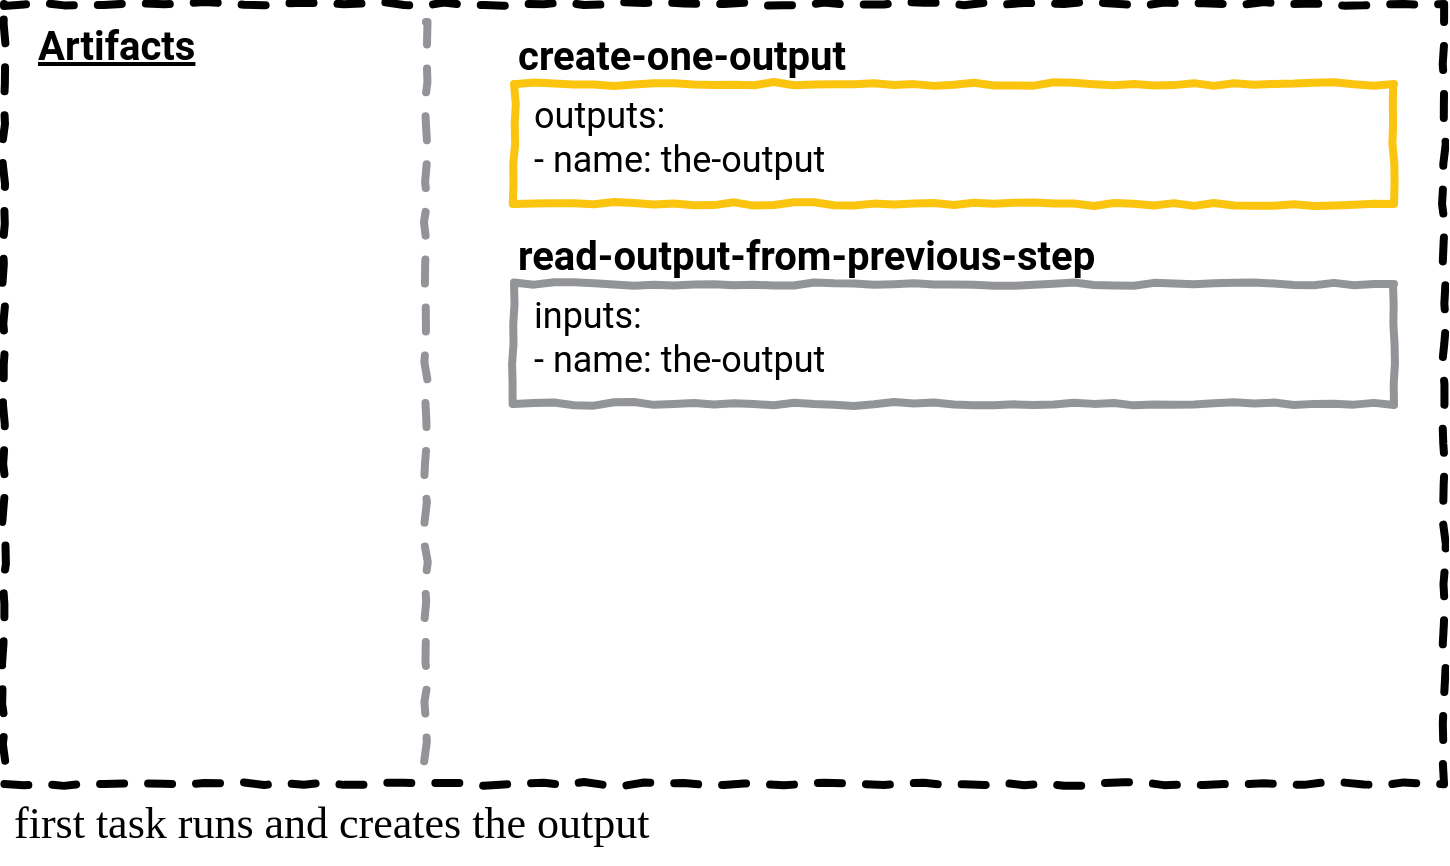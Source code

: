 <mxfile version="13.0.3" type="device" pages="4"><diagram id="9t1ggBxOnCQHxcBDeTWR" name="01"><mxGraphModel dx="737" dy="669" grid="1" gridSize="10" guides="1" tooltips="1" connect="1" arrows="1" fold="1" page="1" pageScale="1" pageWidth="850" pageHeight="1100" math="0" shadow="0" extFonts="Roboto^https://fonts.googleapis.com/css?family=Roboto|Patrick Hand^https://fonts.googleapis.com/css?family=Patrick+Hand"><root><mxCell id="0"/><mxCell id="2QSZ0C084v6sTxYEn1Su-6" value="Untitled Layer" parent="0"/><mxCell id="2QSZ0C084v6sTxYEn1Su-1" value="" style="whiteSpace=wrap;html=1;dashed=1;strokeWidth=4;comic=1;fillColor=none;spacing=2;" parent="2QSZ0C084v6sTxYEn1Su-6" vertex="1"><mxGeometry x="65" y="320" width="720" height="390" as="geometry"/></mxCell><mxCell id="2QSZ0C084v6sTxYEn1Su-10" value="first task runs and creates the output" style="text;html=1;strokeColor=none;fillColor=none;align=left;verticalAlign=middle;whiteSpace=wrap;rounded=0;comic=1;fontFamily=Patrick Hand;FType=g;fontSize=22;" parent="2QSZ0C084v6sTxYEn1Su-6" vertex="1"><mxGeometry x="68" y="710" width="715" height="40" as="geometry"/></mxCell><mxCell id="2QSZ0C084v6sTxYEn1Su-18" value="" style="group;comic=0;" parent="2QSZ0C084v6sTxYEn1Su-6" vertex="1" connectable="0"><mxGeometry x="320" y="360" width="440" height="60" as="geometry"/></mxCell><mxCell id="2QSZ0C084v6sTxYEn1Su-12" value="&lt;b&gt;create-one-output&lt;br&gt;&lt;/b&gt;" style="rounded=0;whiteSpace=wrap;html=1;comic=1;strokeWidth=4;fillColor=none;fontFamily=Roboto;fontSize=20;align=left;labelPosition=center;verticalLabelPosition=top;verticalAlign=bottom;strokeColor=#FBC40F;" parent="2QSZ0C084v6sTxYEn1Su-18" vertex="1"><mxGeometry width="440" height="60" as="geometry"/></mxCell><mxCell id="2QSZ0C084v6sTxYEn1Su-17" value="outputs:&lt;br&gt;- name: the-output" style="text;strokeColor=none;fillColor=none;align=left;verticalAlign=top;rounded=0;comic=1;fontFamily=Roboto;fontSize=18;spacing=0;labelPosition=center;verticalLabelPosition=middle;html=1;" parent="2QSZ0C084v6sTxYEn1Su-18" vertex="1"><mxGeometry x="10" width="190" height="60" as="geometry"/></mxCell><mxCell id="2QSZ0C084v6sTxYEn1Su-19" value="" style="group" parent="2QSZ0C084v6sTxYEn1Su-6" vertex="1" connectable="0"><mxGeometry x="320" y="460" width="440" height="60" as="geometry"/></mxCell><mxCell id="2QSZ0C084v6sTxYEn1Su-20" value="&lt;b&gt;read-output-from-previous-step&lt;br&gt;&lt;/b&gt;" style="rounded=0;whiteSpace=wrap;html=1;comic=1;strokeWidth=4;fillColor=none;fontFamily=Roboto;fontSize=20;align=left;labelPosition=center;verticalLabelPosition=top;verticalAlign=bottom;strokeColor=#929497;" parent="2QSZ0C084v6sTxYEn1Su-19" vertex="1"><mxGeometry width="440" height="60" as="geometry"/></mxCell><mxCell id="2QSZ0C084v6sTxYEn1Su-21" value="inputs:&lt;br&gt;- name: the-output" style="text;strokeColor=none;fillColor=none;align=left;verticalAlign=top;rounded=0;comic=1;fontFamily=Roboto;fontSize=18;spacing=0;labelPosition=center;verticalLabelPosition=middle;html=1;" parent="2QSZ0C084v6sTxYEn1Su-19" vertex="1"><mxGeometry x="10" width="190" height="60" as="geometry"/></mxCell><mxCell id="5yH4p8zWgpjLe0zDlxVh-1" value="Artifacts" style="text;html=1;strokeColor=none;fillColor=none;align=left;verticalAlign=middle;whiteSpace=wrap;rounded=0;comic=1;fontStyle=5;fontFamily=Roboto;FType=g;fontSize=20;" parent="2QSZ0C084v6sTxYEn1Su-6" vertex="1"><mxGeometry x="80" y="330" width="90" height="20" as="geometry"/></mxCell><mxCell id="2QSZ0C084v6sTxYEn1Su-5" value="" style="endArrow=none;dashed=1;html=1;strokeWidth=4;comic=1;anchorPointDirection=0;exitX=0.293;exitY=0;exitDx=0;exitDy=0;exitPerimeter=0;strokeColor=#929497;" parent="2QSZ0C084v6sTxYEn1Su-6" edge="1"><mxGeometry width="50" height="50" relative="1" as="geometry"><mxPoint x="275.96" y="329" as="sourcePoint"/><mxPoint x="276" y="709" as="targetPoint"/></mxGeometry></mxCell></root></mxGraphModel></diagram><diagram name="02" id="ijevLwPjUynzo4g1D8LV"><mxGraphModel dx="737" dy="669" grid="1" gridSize="10" guides="1" tooltips="1" connect="1" arrows="1" fold="1" page="0" pageScale="1" pageWidth="850" pageHeight="1100" math="0" shadow="0" extFonts="Roboto^https://fonts.googleapis.com/css?family=Roboto|Patrick Hand^https://fonts.googleapis.com/css?family=Patrick+Hand"><root><mxCell id="WFtFuV8_gUr-GJvcbbG4-0"/><mxCell id="WFtFuV8_gUr-GJvcbbG4-4" value="Untitled Layer" parent="WFtFuV8_gUr-GJvcbbG4-0"/><mxCell id="WFtFuV8_gUr-GJvcbbG4-2" value="" style="whiteSpace=wrap;html=1;dashed=1;strokeWidth=4;comic=1;fillColor=none;spacing=2;" parent="WFtFuV8_gUr-GJvcbbG4-4" vertex="1"><mxGeometry x="65" y="320" width="720" height="390" as="geometry"/></mxCell><mxCell id="WFtFuV8_gUr-GJvcbbG4-6" value="first task completes, output is saved as an artifact" style="text;html=1;strokeColor=none;fillColor=none;align=left;verticalAlign=middle;whiteSpace=wrap;rounded=0;comic=1;fontFamily=Patrick Hand;FType=g;fontSize=22;" parent="WFtFuV8_gUr-GJvcbbG4-4" vertex="1"><mxGeometry x="70" y="710" width="710" height="40" as="geometry"/></mxCell><mxCell id="WFtFuV8_gUr-GJvcbbG4-7" value="Artifacts" style="text;html=1;strokeColor=none;fillColor=none;align=left;verticalAlign=middle;whiteSpace=wrap;rounded=0;comic=1;fontStyle=5;fontFamily=Roboto;FType=g;fontSize=20;" parent="WFtFuV8_gUr-GJvcbbG4-4" vertex="1"><mxGeometry x="80" y="330" width="90" height="20" as="geometry"/></mxCell><mxCell id="WFtFuV8_gUr-GJvcbbG4-8" value="" style="group" parent="WFtFuV8_gUr-GJvcbbG4-4" vertex="1" connectable="0"><mxGeometry x="80" y="360" width="160" height="130" as="geometry"/></mxCell><mxCell id="WFtFuV8_gUr-GJvcbbG4-9" value="" style="shape=card;whiteSpace=wrap;html=1;comic=1;strokeWidth=2;fillColor=none;direction=south;" parent="WFtFuV8_gUr-GJvcbbG4-8" vertex="1"><mxGeometry width="160" height="60" as="geometry"/></mxCell><mxCell id="WFtFuV8_gUr-GJvcbbG4-10" value="the-output" style="text;html=1;strokeColor=none;fillColor=none;align=left;verticalAlign=middle;whiteSpace=wrap;rounded=0;comic=1;fontFamily=Roboto;fontSize=20;fontStyle=1" parent="WFtFuV8_gUr-GJvcbbG4-8" vertex="1"><mxGeometry x="4" y="3" width="126" height="20" as="geometry"/></mxCell><mxCell id="WFtFuV8_gUr-GJvcbbG4-11" value="./file" style="text;html=1;strokeColor=none;fillColor=none;align=center;verticalAlign=middle;whiteSpace=wrap;rounded=0;comic=1;fontFamily=Roboto;fontSize=18;" parent="WFtFuV8_gUr-GJvcbbG4-8" vertex="1"><mxGeometry x="4" y="32" width="40" height="20" as="geometry"/></mxCell><mxCell id="WFtFuV8_gUr-GJvcbbG4-12" value="" style="endArrow=none;html=1;strokeColor=#000000;strokeWidth=2;fontFamily=Roboto;fontSize=18;exitX=0.5;exitY=1;exitDx=0;exitDy=0;exitPerimeter=0;anchorPointDirection=0;" parent="WFtFuV8_gUr-GJvcbbG4-8" source="WFtFuV8_gUr-GJvcbbG4-9" edge="1"><mxGeometry width="50" height="50" relative="1" as="geometry"><mxPoint x="110" y="80" as="sourcePoint"/><mxPoint x="160" y="30" as="targetPoint"/></mxGeometry></mxCell><mxCell id="WFtFuV8_gUr-GJvcbbG4-13" value="" style="group;comic=0;" parent="WFtFuV8_gUr-GJvcbbG4-4" vertex="1" connectable="0"><mxGeometry x="320" y="360" width="440" height="60" as="geometry"/></mxCell><mxCell id="WFtFuV8_gUr-GJvcbbG4-14" value="&lt;b&gt;create-one-output&lt;br&gt;&lt;/b&gt;" style="rounded=0;whiteSpace=wrap;html=1;comic=1;strokeWidth=4;fillColor=none;fontFamily=Roboto;fontSize=20;align=left;labelPosition=center;verticalLabelPosition=top;verticalAlign=bottom;strokeColor=#12C560;" parent="WFtFuV8_gUr-GJvcbbG4-13" vertex="1"><mxGeometry width="440" height="60" as="geometry"/></mxCell><mxCell id="WFtFuV8_gUr-GJvcbbG4-15" value="outputs:&lt;br&gt;- name: the-output" style="text;strokeColor=none;fillColor=none;align=left;verticalAlign=top;rounded=0;comic=1;fontFamily=Roboto;fontSize=18;spacing=0;labelPosition=center;verticalLabelPosition=middle;html=1;" parent="WFtFuV8_gUr-GJvcbbG4-13" vertex="1"><mxGeometry x="10" width="190" height="60" as="geometry"/></mxCell><mxCell id="WFtFuV8_gUr-GJvcbbG4-16" value="" style="group" parent="WFtFuV8_gUr-GJvcbbG4-4" vertex="1" connectable="0"><mxGeometry x="320" y="460" width="440" height="60" as="geometry"/></mxCell><mxCell id="WFtFuV8_gUr-GJvcbbG4-17" value="&lt;b&gt;read-output-from-previous-step&lt;br&gt;&lt;/b&gt;" style="rounded=0;whiteSpace=wrap;html=1;comic=1;strokeWidth=4;fillColor=none;fontFamily=Roboto;fontSize=20;align=left;labelPosition=center;verticalLabelPosition=top;verticalAlign=bottom;strokeColor=#929497;" parent="WFtFuV8_gUr-GJvcbbG4-16" vertex="1"><mxGeometry width="440" height="60" as="geometry"/></mxCell><mxCell id="WFtFuV8_gUr-GJvcbbG4-18" value="inputs:&lt;br&gt;- name: the-output" style="text;strokeColor=none;fillColor=none;align=left;verticalAlign=top;rounded=0;comic=1;fontFamily=Roboto;fontSize=18;spacing=0;labelPosition=center;verticalLabelPosition=middle;html=1;" parent="WFtFuV8_gUr-GJvcbbG4-16" vertex="1"><mxGeometry x="10" width="190" height="60" as="geometry"/></mxCell><mxCell id="3Q20uVHIqBUkbISTWvG_-0" value="" style="endArrow=none;html=1;strokeColor=#4A90E2;strokeWidth=2;fontFamily=Roboto;fontSize=20;entryX=-0.002;entryY=0.621;entryDx=0;entryDy=0;entryPerimeter=0;exitX=0.688;exitY=-0.004;exitDx=0;exitDy=0;exitPerimeter=0;startArrow=block;startFill=1;comic=0;curved=1;" parent="WFtFuV8_gUr-GJvcbbG4-4" source="WFtFuV8_gUr-GJvcbbG4-9" target="WFtFuV8_gUr-GJvcbbG4-15" edge="1"><mxGeometry width="50" height="50" relative="1" as="geometry"><mxPoint x="240" y="220" as="sourcePoint"/><mxPoint x="300" y="380" as="targetPoint"/><Array as="points"><mxPoint x="290" y="390"/></Array></mxGeometry></mxCell><mxCell id="WFtFuV8_gUr-GJvcbbG4-3" value="" style="endArrow=none;dashed=1;html=1;strokeWidth=4;comic=1;anchorPointDirection=0;exitX=0.293;exitY=0;exitDx=0;exitDy=0;exitPerimeter=0;strokeColor=#929497;" parent="WFtFuV8_gUr-GJvcbbG4-4" edge="1"><mxGeometry width="50" height="50" relative="1" as="geometry"><mxPoint x="275.96" y="329" as="sourcePoint"/><mxPoint x="276" y="709" as="targetPoint"/></mxGeometry></mxCell></root></mxGraphModel></diagram><diagram name="03" id="Ely1KYVHtvj2EKgmbSdo"><mxGraphModel dx="1106" dy="1003" grid="1" gridSize="10" guides="1" tooltips="1" connect="1" arrows="1" fold="1" page="0" pageScale="1" pageWidth="850" pageHeight="1100" math="0" shadow="0" extFonts="Roboto^https://fonts.googleapis.com/css?family=Roboto|Patrick Hand^https://fonts.googleapis.com/css?family=Patrick+Hand"><root><mxCell id="TQzhD4MkJG1C5mW7WTJt-0"/><mxCell id="TQzhD4MkJG1C5mW7WTJt-4" value="Untitled Layer" parent="TQzhD4MkJG1C5mW7WTJt-0"/><mxCell id="TQzhD4MkJG1C5mW7WTJt-2" value="" style="whiteSpace=wrap;html=1;dashed=1;strokeWidth=4;comic=1;fillColor=none;spacing=2;" parent="TQzhD4MkJG1C5mW7WTJt-4" vertex="1"><mxGeometry x="65" y="320" width="720" height="390" as="geometry"/></mxCell><mxCell id="TQzhD4MkJG1C5mW7WTJt-6" value="artifact is sent to the next task as its input" style="text;html=1;strokeColor=none;fillColor=none;align=left;verticalAlign=middle;whiteSpace=wrap;rounded=0;comic=1;fontFamily=Patrick Hand;FType=g;fontSize=22;" parent="TQzhD4MkJG1C5mW7WTJt-4" vertex="1"><mxGeometry x="70" y="710" width="710" height="40" as="geometry"/></mxCell><mxCell id="TQzhD4MkJG1C5mW7WTJt-7" value="Artifacts" style="text;html=1;strokeColor=none;fillColor=none;align=left;verticalAlign=middle;whiteSpace=wrap;rounded=0;comic=1;fontStyle=5;fontFamily=Roboto;FType=g;fontSize=20;" parent="TQzhD4MkJG1C5mW7WTJt-4" vertex="1"><mxGeometry x="80" y="330" width="90" height="20" as="geometry"/></mxCell><mxCell id="TQzhD4MkJG1C5mW7WTJt-8" value="" style="group" parent="TQzhD4MkJG1C5mW7WTJt-4" vertex="1" connectable="0"><mxGeometry x="80" y="360" width="160" height="130" as="geometry"/></mxCell><mxCell id="TQzhD4MkJG1C5mW7WTJt-9" value="" style="shape=card;whiteSpace=wrap;html=1;comic=1;strokeWidth=2;fillColor=none;direction=south;" parent="TQzhD4MkJG1C5mW7WTJt-8" vertex="1"><mxGeometry width="160" height="60" as="geometry"/></mxCell><mxCell id="TQzhD4MkJG1C5mW7WTJt-10" value="the-output" style="text;html=1;strokeColor=none;fillColor=none;align=left;verticalAlign=middle;whiteSpace=wrap;rounded=0;comic=1;fontFamily=Roboto;fontSize=20;fontStyle=1" parent="TQzhD4MkJG1C5mW7WTJt-8" vertex="1"><mxGeometry x="4" y="3" width="126" height="20" as="geometry"/></mxCell><mxCell id="TQzhD4MkJG1C5mW7WTJt-11" value="./file" style="text;html=1;strokeColor=none;fillColor=none;align=center;verticalAlign=middle;whiteSpace=wrap;rounded=0;comic=1;fontFamily=Roboto;fontSize=18;" parent="TQzhD4MkJG1C5mW7WTJt-8" vertex="1"><mxGeometry x="4" y="32" width="40" height="20" as="geometry"/></mxCell><mxCell id="TQzhD4MkJG1C5mW7WTJt-12" value="" style="endArrow=none;html=1;strokeColor=#000000;strokeWidth=2;fontFamily=Roboto;fontSize=18;exitX=0.5;exitY=1;exitDx=0;exitDy=0;exitPerimeter=0;anchorPointDirection=0;" parent="TQzhD4MkJG1C5mW7WTJt-8" source="TQzhD4MkJG1C5mW7WTJt-9" edge="1"><mxGeometry width="50" height="50" relative="1" as="geometry"><mxPoint x="110" y="80" as="sourcePoint"/><mxPoint x="160" y="30" as="targetPoint"/></mxGeometry></mxCell><mxCell id="TQzhD4MkJG1C5mW7WTJt-13" value="" style="group;comic=0;" parent="TQzhD4MkJG1C5mW7WTJt-4" vertex="1" connectable="0"><mxGeometry x="320" y="360" width="440" height="60" as="geometry"/></mxCell><mxCell id="TQzhD4MkJG1C5mW7WTJt-14" value="&lt;b&gt;create-one-output&lt;br&gt;&lt;/b&gt;" style="rounded=0;whiteSpace=wrap;html=1;comic=1;strokeWidth=4;fillColor=none;fontFamily=Roboto;fontSize=20;align=left;labelPosition=center;verticalLabelPosition=top;verticalAlign=bottom;strokeColor=#12C560;" parent="TQzhD4MkJG1C5mW7WTJt-13" vertex="1"><mxGeometry width="440" height="60" as="geometry"/></mxCell><mxCell id="TQzhD4MkJG1C5mW7WTJt-15" value="outputs:&lt;br&gt;- name: the-output" style="text;strokeColor=none;fillColor=none;align=left;verticalAlign=top;rounded=0;comic=1;fontFamily=Roboto;fontSize=18;spacing=0;labelPosition=center;verticalLabelPosition=middle;html=1;" parent="TQzhD4MkJG1C5mW7WTJt-13" vertex="1"><mxGeometry x="10" width="220" height="60" as="geometry"/></mxCell><mxCell id="TQzhD4MkJG1C5mW7WTJt-16" value="" style="group" parent="TQzhD4MkJG1C5mW7WTJt-4" vertex="1" connectable="0"><mxGeometry x="320" y="460" width="440" height="60" as="geometry"/></mxCell><mxCell id="TQzhD4MkJG1C5mW7WTJt-17" value="&lt;b&gt;read-output-from-previous-step&lt;br&gt;&lt;/b&gt;" style="rounded=0;whiteSpace=wrap;html=1;comic=1;strokeWidth=4;fillColor=none;fontFamily=Roboto;fontSize=20;align=left;labelPosition=center;verticalLabelPosition=top;verticalAlign=bottom;strokeColor=#FBC40F;" parent="TQzhD4MkJG1C5mW7WTJt-16" vertex="1"><mxGeometry width="440" height="60" as="geometry"/></mxCell><mxCell id="TQzhD4MkJG1C5mW7WTJt-18" value="inputs:&lt;br&gt;- name: the-output" style="text;strokeColor=none;fillColor=none;align=left;verticalAlign=top;rounded=0;comic=1;fontFamily=Roboto;fontSize=18;spacing=0;labelPosition=center;verticalLabelPosition=middle;html=1;" parent="TQzhD4MkJG1C5mW7WTJt-16" vertex="1"><mxGeometry x="10" width="250" height="60" as="geometry"/></mxCell><mxCell id="TQzhD4MkJG1C5mW7WTJt-19" value="" style="endArrow=block;html=1;strokeColor=#4A90E2;strokeWidth=2;fontFamily=Roboto;fontSize=20;entryX=-0.003;entryY=0.624;entryDx=0;entryDy=0;entryPerimeter=0;exitX=0.688;exitY=-0.004;exitDx=0;exitDy=0;exitPerimeter=0;startArrow=none;startFill=0;comic=0;endFill=1;curved=1;" parent="TQzhD4MkJG1C5mW7WTJt-4" source="TQzhD4MkJG1C5mW7WTJt-9" target="TQzhD4MkJG1C5mW7WTJt-18" edge="1"><mxGeometry width="50" height="50" relative="1" as="geometry"><mxPoint x="240" y="220" as="sourcePoint"/><mxPoint x="300" y="380" as="targetPoint"/><Array as="points"><mxPoint x="270" y="460"/></Array></mxGeometry></mxCell><mxCell id="TQzhD4MkJG1C5mW7WTJt-3" value="" style="endArrow=none;dashed=1;html=1;strokeWidth=4;comic=1;anchorPointDirection=0;exitX=0.293;exitY=0;exitDx=0;exitDy=0;exitPerimeter=0;strokeColor=#929497;" parent="TQzhD4MkJG1C5mW7WTJt-4" edge="1"><mxGeometry width="50" height="50" relative="1" as="geometry"><mxPoint x="275.96" y="329" as="sourcePoint"/><mxPoint x="276" y="709" as="targetPoint"/></mxGeometry></mxCell></root></mxGraphModel></diagram><diagram name="04" id="_9OznrtRuQH0qcml3PAY"><mxGraphModel dx="1106" dy="1003" grid="1" gridSize="10" guides="1" tooltips="1" connect="1" arrows="1" fold="1" page="0" pageScale="1" pageWidth="850" pageHeight="1100" math="0" shadow="0" extFonts="Roboto^https://fonts.googleapis.com/css?family=Roboto|Patrick Hand^https://fonts.googleapis.com/css?family=Patrick+Hand"><root><mxCell id="ccm8UHfCs2AHdiUrkeRu-0"/><mxCell id="ccm8UHfCs2AHdiUrkeRu-4" value="Untitled Layer" parent="ccm8UHfCs2AHdiUrkeRu-0"/><mxCell id="ccm8UHfCs2AHdiUrkeRu-2" value="" style="whiteSpace=wrap;html=1;dashed=1;strokeWidth=4;comic=1;fillColor=none;spacing=2;labelPosition=center;verticalLabelPosition=top;align=left;verticalAlign=bottom;fontFamily=Roboto;fontStyle=1;fontSize=23;" parent="ccm8UHfCs2AHdiUrkeRu-4" vertex="1"><mxGeometry x="65" y="320" width="720" height="390" as="geometry"/></mxCell><mxCell id="ccm8UHfCs2AHdiUrkeRu-6" value="all tasks are done running successfully, the artifact gets garbage collected" style="text;html=1;strokeColor=none;fillColor=none;align=left;verticalAlign=middle;whiteSpace=wrap;rounded=0;comic=1;fontFamily=Patrick Hand;FType=g;fontSize=22;labelPosition=center;verticalLabelPosition=middle;" parent="ccm8UHfCs2AHdiUrkeRu-4" vertex="1"><mxGeometry x="70" y="710" width="710" height="40" as="geometry"/></mxCell><mxCell id="ccm8UHfCs2AHdiUrkeRu-7" value="Artifacts" style="text;html=1;strokeColor=none;fillColor=none;align=left;verticalAlign=middle;whiteSpace=wrap;rounded=0;comic=1;fontStyle=5;fontFamily=Roboto;FType=g;fontSize=20;" parent="ccm8UHfCs2AHdiUrkeRu-4" vertex="1"><mxGeometry x="80" y="330" width="90" height="20" as="geometry"/></mxCell><mxCell id="ccm8UHfCs2AHdiUrkeRu-13" value="" style="group;comic=0;" parent="ccm8UHfCs2AHdiUrkeRu-4" vertex="1" connectable="0"><mxGeometry x="320" y="360" width="440" height="60" as="geometry"/></mxCell><mxCell id="ccm8UHfCs2AHdiUrkeRu-14" value="&lt;b&gt;create-one-output&lt;br&gt;&lt;/b&gt;" style="rounded=0;whiteSpace=wrap;html=1;comic=1;strokeWidth=4;fillColor=none;fontFamily=Roboto;fontSize=20;align=left;labelPosition=center;verticalLabelPosition=top;verticalAlign=bottom;strokeColor=#12C560;" parent="ccm8UHfCs2AHdiUrkeRu-13" vertex="1"><mxGeometry width="440" height="60" as="geometry"/></mxCell><mxCell id="ccm8UHfCs2AHdiUrkeRu-15" value="outputs:&lt;br&gt;- name: the-output" style="text;strokeColor=none;fillColor=none;align=left;verticalAlign=top;rounded=0;comic=1;fontFamily=Roboto;fontSize=18;spacing=0;labelPosition=center;verticalLabelPosition=middle;html=1;" parent="ccm8UHfCs2AHdiUrkeRu-13" vertex="1"><mxGeometry x="10" width="210" height="60" as="geometry"/></mxCell><mxCell id="ccm8UHfCs2AHdiUrkeRu-16" value="" style="group" parent="ccm8UHfCs2AHdiUrkeRu-4" vertex="1" connectable="0"><mxGeometry x="320" y="460" width="440" height="60" as="geometry"/></mxCell><mxCell id="ccm8UHfCs2AHdiUrkeRu-17" value="&lt;b&gt;read-output-from-previous-step&lt;br&gt;&lt;/b&gt;" style="rounded=0;whiteSpace=wrap;html=1;comic=1;strokeWidth=4;fillColor=none;fontFamily=Roboto;fontSize=20;align=left;labelPosition=center;verticalLabelPosition=top;verticalAlign=bottom;strokeColor=#12C560;" parent="ccm8UHfCs2AHdiUrkeRu-16" vertex="1"><mxGeometry width="440" height="60" as="geometry"/></mxCell><mxCell id="ccm8UHfCs2AHdiUrkeRu-18" value="inputs:&lt;br&gt;- name: the-output" style="text;strokeColor=none;fillColor=none;align=left;verticalAlign=top;rounded=0;comic=1;fontFamily=Roboto;fontSize=18;spacing=0;labelPosition=center;verticalLabelPosition=middle;html=1;" parent="ccm8UHfCs2AHdiUrkeRu-16" vertex="1"><mxGeometry x="10" width="270" height="60" as="geometry"/></mxCell><mxCell id="ccm8UHfCs2AHdiUrkeRu-3" value="" style="endArrow=none;dashed=1;html=1;strokeWidth=4;comic=1;anchorPointDirection=0;exitX=0.293;exitY=0;exitDx=0;exitDy=0;exitPerimeter=0;strokeColor=#929497;" parent="ccm8UHfCs2AHdiUrkeRu-4" edge="1"><mxGeometry width="50" height="50" relative="1" as="geometry"><mxPoint x="275.96" y="329" as="sourcePoint"/><mxPoint x="276" y="709" as="targetPoint"/></mxGeometry></mxCell></root></mxGraphModel></diagram></mxfile>